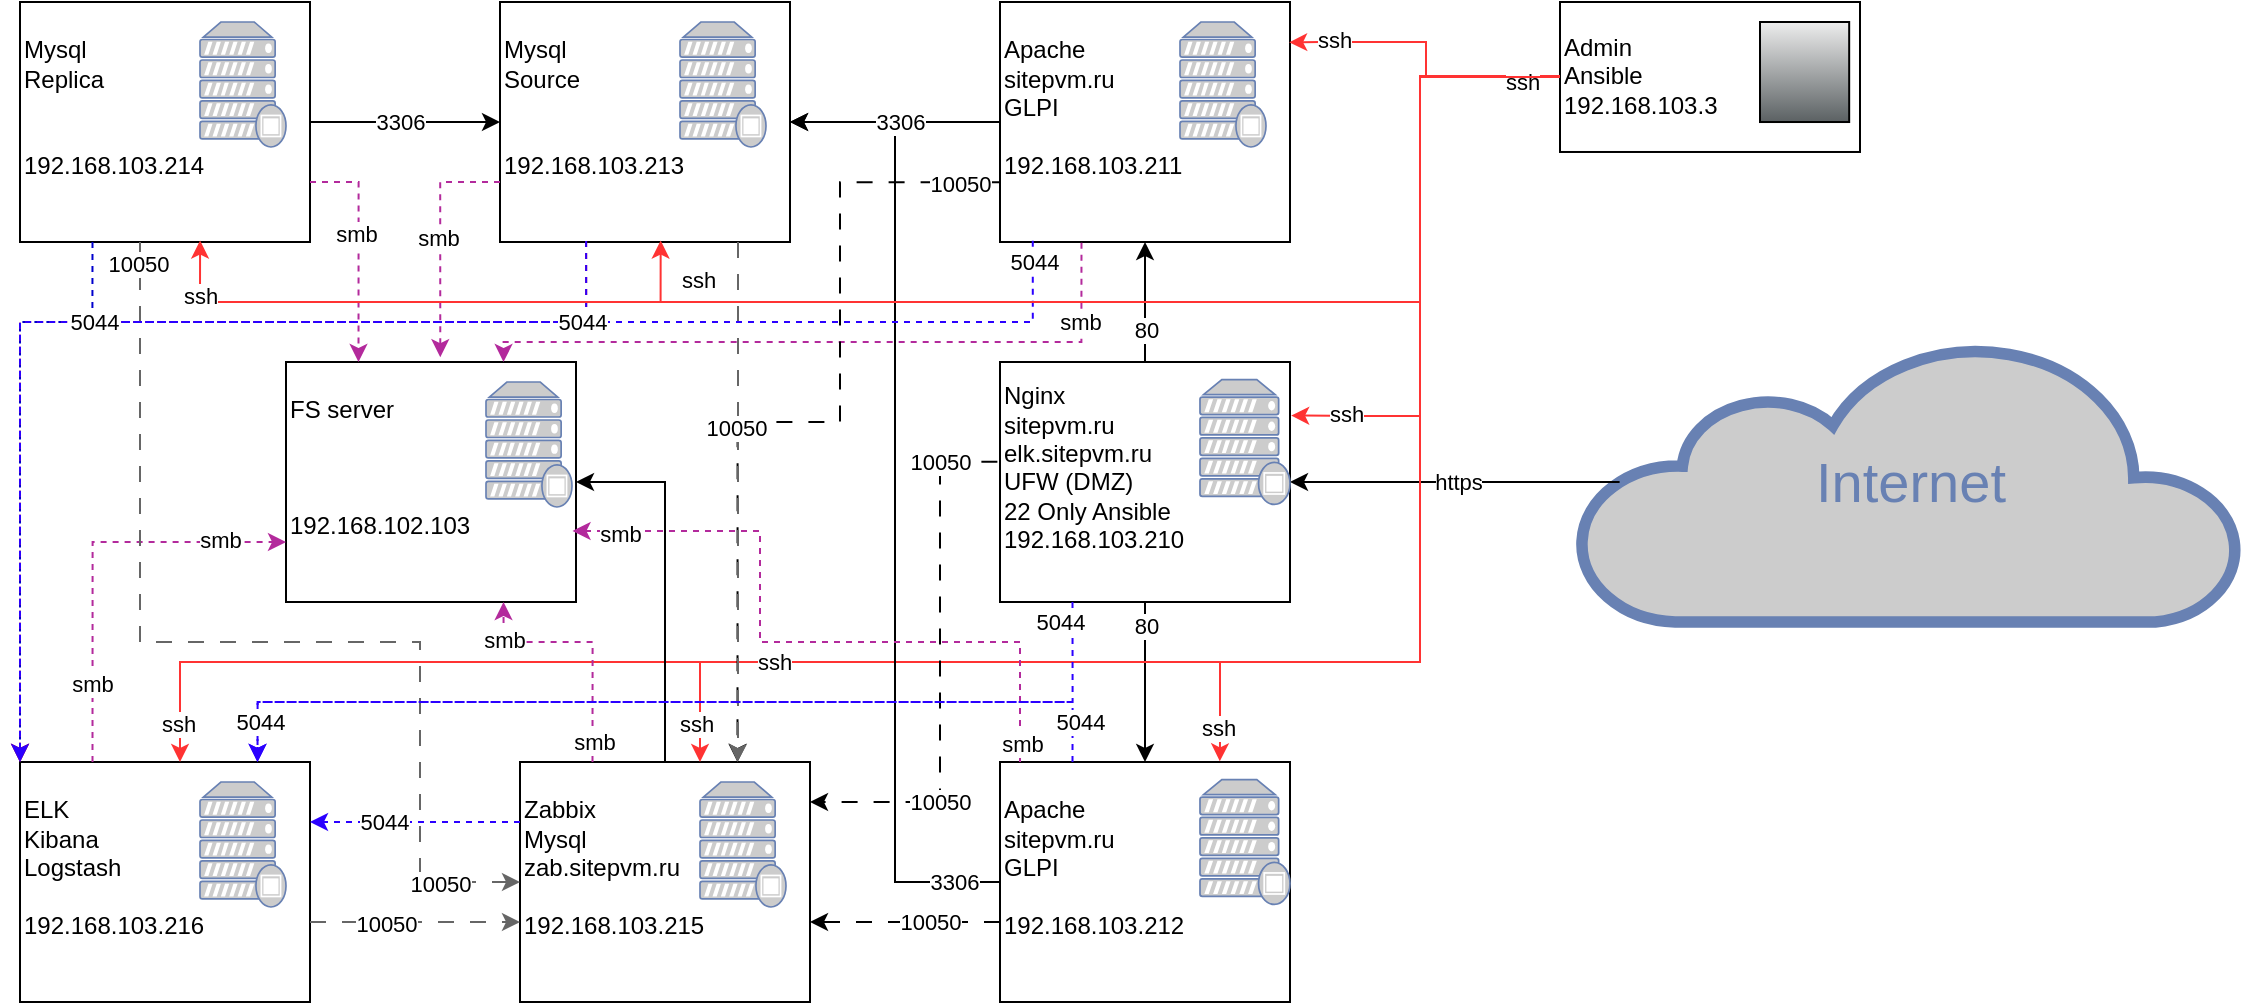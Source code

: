<mxfile version="26.2.14">
  <diagram name="Page-1" id="bfe91b75-5d2c-26a0-9c1d-138518896778">
    <mxGraphModel dx="1783" dy="995" grid="1" gridSize="10" guides="1" tooltips="1" connect="1" arrows="1" fold="1" page="1" pageScale="1" pageWidth="1100" pageHeight="850" background="none" math="0" shadow="0">
      <root>
        <mxCell id="0" />
        <mxCell id="1" parent="0" />
        <mxCell id="7c3789c024ecab99-53" value="Internet" style="html=1;fillColor=#CCCCCC;strokeColor=#6881B3;gradientColor=none;gradientDirection=north;strokeWidth=2;shape=mxgraph.networks.cloud;fontColor=#6881B3;rounded=0;shadow=0;comic=0;align=center;fontSize=28;" parent="1" vertex="1">
          <mxGeometry x="1780" y="320" width="330" height="140" as="geometry" />
        </mxCell>
        <mxCell id="fQY0wKTE_9jviepJ98bO-26" style="edgeStyle=orthogonalEdgeStyle;rounded=0;orthogonalLoop=1;jettySize=auto;html=1;entryX=0.5;entryY=1;entryDx=0;entryDy=0;" edge="1" parent="1" source="fQY0wKTE_9jviepJ98bO-21" target="fQY0wKTE_9jviepJ98bO-24">
          <mxGeometry relative="1" as="geometry" />
        </mxCell>
        <mxCell id="fQY0wKTE_9jviepJ98bO-80" value="80" style="edgeLabel;html=1;align=center;verticalAlign=middle;resizable=0;points=[];" vertex="1" connectable="0" parent="fQY0wKTE_9jviepJ98bO-26">
          <mxGeometry x="-0.467" relative="1" as="geometry">
            <mxPoint as="offset" />
          </mxGeometry>
        </mxCell>
        <mxCell id="fQY0wKTE_9jviepJ98bO-15" value="" style="endArrow=classic;html=1;rounded=0;exitX=0.06;exitY=0.5;exitDx=0;exitDy=0;exitPerimeter=0;entryX=1;entryY=0.5;entryDx=0;entryDy=0;" edge="1" parent="1" source="7c3789c024ecab99-53" target="fQY0wKTE_9jviepJ98bO-21">
          <mxGeometry relative="1" as="geometry">
            <mxPoint x="1660" y="430" as="sourcePoint" />
            <mxPoint x="1760" y="430" as="targetPoint" />
          </mxGeometry>
        </mxCell>
        <mxCell id="fQY0wKTE_9jviepJ98bO-17" value="https" style="edgeLabel;html=1;align=center;verticalAlign=middle;resizable=0;points=[];" vertex="1" connectable="0" parent="fQY0wKTE_9jviepJ98bO-15">
          <mxGeometry x="-0.017" y="2" relative="1" as="geometry">
            <mxPoint y="-2" as="offset" />
          </mxGeometry>
        </mxCell>
        <mxCell id="fQY0wKTE_9jviepJ98bO-27" value="" style="group" vertex="1" connectable="0" parent="1">
          <mxGeometry x="1480" y="150" width="145" height="120" as="geometry" />
        </mxCell>
        <mxCell id="fQY0wKTE_9jviepJ98bO-24" value="Apache&lt;div&gt;sitepvm.ru&lt;/div&gt;&lt;div&gt;&lt;span style=&quot;background-color: transparent; color: light-dark(rgb(0, 0, 0), rgb(255, 255, 255));&quot;&gt;GLPI&lt;/span&gt;&lt;/div&gt;&lt;div&gt;&lt;br&gt;&lt;/div&gt;&lt;div&gt;192.168.103.211&lt;/div&gt;&lt;div&gt;&lt;br&gt;&lt;/div&gt;" style="rounded=0;whiteSpace=wrap;html=1;align=left;" vertex="1" parent="fQY0wKTE_9jviepJ98bO-27">
          <mxGeometry x="10" width="145" height="120" as="geometry" />
        </mxCell>
        <mxCell id="fQY0wKTE_9jviepJ98bO-25" value="" style="fontColor=#0066CC;verticalAlign=top;verticalLabelPosition=bottom;labelPosition=center;align=center;html=1;outlineConnect=0;fillColor=#CCCCCC;strokeColor=#6881B3;gradientColor=none;gradientDirection=north;strokeWidth=2;shape=mxgraph.networks.proxy_server;" vertex="1" parent="fQY0wKTE_9jviepJ98bO-27">
          <mxGeometry x="100" y="10" width="43" height="62.5" as="geometry" />
        </mxCell>
        <mxCell id="fQY0wKTE_9jviepJ98bO-28" value="" style="group" vertex="1" connectable="0" parent="1">
          <mxGeometry x="1490" y="330" width="145" height="120" as="geometry" />
        </mxCell>
        <mxCell id="fQY0wKTE_9jviepJ98bO-21" value="Nginx&lt;div&gt;sitepvm.ru&lt;/div&gt;&lt;div&gt;elk.sitepvm.ru&lt;/div&gt;&lt;div&gt;UFW (DMZ)&lt;/div&gt;&lt;div&gt;22 Only Ansible&lt;/div&gt;&lt;div&gt;192.168.103.210&lt;/div&gt;&lt;div&gt;&lt;br&gt;&lt;/div&gt;" style="rounded=0;whiteSpace=wrap;html=1;align=left;" vertex="1" parent="fQY0wKTE_9jviepJ98bO-28">
          <mxGeometry width="145" height="120" as="geometry" />
        </mxCell>
        <mxCell id="fQY0wKTE_9jviepJ98bO-4" value="" style="fontColor=#0066CC;verticalAlign=top;verticalLabelPosition=bottom;labelPosition=center;align=center;html=1;outlineConnect=0;fillColor=#CCCCCC;strokeColor=#6881B3;gradientColor=none;gradientDirection=north;strokeWidth=2;shape=mxgraph.networks.proxy_server;" vertex="1" parent="fQY0wKTE_9jviepJ98bO-28">
          <mxGeometry x="100" y="8.75" width="45" height="62.5" as="geometry" />
        </mxCell>
        <mxCell id="fQY0wKTE_9jviepJ98bO-29" value="" style="group" vertex="1" connectable="0" parent="1">
          <mxGeometry x="1490" y="530" width="145" height="120" as="geometry" />
        </mxCell>
        <mxCell id="fQY0wKTE_9jviepJ98bO-30" value="&lt;font&gt;Apache&lt;/font&gt;&lt;div&gt;sitepvm.ru&lt;/div&gt;&lt;div&gt;GLPI&lt;/div&gt;&lt;div&gt;&lt;br&gt;&lt;/div&gt;&lt;div&gt;192.168.103.212&lt;/div&gt;&lt;div&gt;&lt;br&gt;&lt;/div&gt;" style="rounded=0;whiteSpace=wrap;html=1;align=left;" vertex="1" parent="fQY0wKTE_9jviepJ98bO-29">
          <mxGeometry width="145" height="120" as="geometry" />
        </mxCell>
        <mxCell id="fQY0wKTE_9jviepJ98bO-31" value="" style="fontColor=#0066CC;verticalAlign=top;verticalLabelPosition=bottom;labelPosition=center;align=center;html=1;outlineConnect=0;fillColor=#CCCCCC;strokeColor=#6881B3;gradientColor=none;gradientDirection=north;strokeWidth=2;shape=mxgraph.networks.proxy_server;" vertex="1" parent="fQY0wKTE_9jviepJ98bO-29">
          <mxGeometry x="100" y="8.75" width="45" height="62.5" as="geometry" />
        </mxCell>
        <mxCell id="fQY0wKTE_9jviepJ98bO-32" value="" style="edgeStyle=orthogonalEdgeStyle;rounded=0;orthogonalLoop=1;jettySize=auto;html=1;entryX=0.5;entryY=0;entryDx=0;entryDy=0;" edge="1" parent="1" source="fQY0wKTE_9jviepJ98bO-21" target="fQY0wKTE_9jviepJ98bO-30">
          <mxGeometry relative="1" as="geometry" />
        </mxCell>
        <mxCell id="fQY0wKTE_9jviepJ98bO-81" value="80" style="edgeLabel;html=1;align=center;verticalAlign=middle;resizable=0;points=[];" vertex="1" connectable="0" parent="fQY0wKTE_9jviepJ98bO-32">
          <mxGeometry x="-0.7" relative="1" as="geometry">
            <mxPoint as="offset" />
          </mxGeometry>
        </mxCell>
        <mxCell id="fQY0wKTE_9jviepJ98bO-37" value="" style="group" vertex="1" connectable="0" parent="1">
          <mxGeometry x="1230" y="150" width="145" height="120" as="geometry" />
        </mxCell>
        <mxCell id="fQY0wKTE_9jviepJ98bO-38" value="Mysql&lt;div&gt;Source&lt;br&gt;&lt;div&gt;&lt;br&gt;&lt;/div&gt;&lt;div&gt;&lt;br&gt;&lt;/div&gt;&lt;div&gt;192.168.103.213&lt;/div&gt;&lt;div&gt;&lt;br&gt;&lt;/div&gt;&lt;/div&gt;" style="rounded=0;whiteSpace=wrap;html=1;align=left;" vertex="1" parent="fQY0wKTE_9jviepJ98bO-37">
          <mxGeometry x="10" width="145" height="120" as="geometry" />
        </mxCell>
        <mxCell id="fQY0wKTE_9jviepJ98bO-39" value="" style="fontColor=#0066CC;verticalAlign=top;verticalLabelPosition=bottom;labelPosition=center;align=center;html=1;outlineConnect=0;fillColor=#CCCCCC;strokeColor=#6881B3;gradientColor=none;gradientDirection=north;strokeWidth=2;shape=mxgraph.networks.proxy_server;" vertex="1" parent="fQY0wKTE_9jviepJ98bO-37">
          <mxGeometry x="100" y="10" width="43" height="62.5" as="geometry" />
        </mxCell>
        <mxCell id="fQY0wKTE_9jviepJ98bO-42" value="" style="group" vertex="1" connectable="0" parent="1">
          <mxGeometry x="1770" y="150" width="150" height="74.99" as="geometry" />
        </mxCell>
        <mxCell id="fQY0wKTE_9jviepJ98bO-22" value="Admin&lt;div&gt;Ansible&lt;/div&gt;&lt;div&gt;&lt;div&gt;192.168.103.3&lt;/div&gt;&lt;/div&gt;" style="rounded=0;whiteSpace=wrap;html=1;align=left;" vertex="1" parent="fQY0wKTE_9jviepJ98bO-42">
          <mxGeometry width="150" height="74.99" as="geometry" />
        </mxCell>
        <mxCell id="fQY0wKTE_9jviepJ98bO-33" value="" style="shape=mxgraph.networks2.icon;aspect=fixed;fillColor=#EDEDED;strokeColor=#000000;gradientColor=#5B6163;network2IconShadow=1;network2bgFillColor=none;network2Icon=mxgraph.networks2.user_male;network2IconW=0.892;network2IconH=1.0;" vertex="1" parent="fQY0wKTE_9jviepJ98bO-42">
          <mxGeometry x="100" y="10" width="44.59" height="50.015" as="geometry" />
        </mxCell>
        <mxCell id="fQY0wKTE_9jviepJ98bO-51" value="" style="group" vertex="1" connectable="0" parent="1">
          <mxGeometry x="990" y="150" width="145" height="120" as="geometry" />
        </mxCell>
        <mxCell id="fQY0wKTE_9jviepJ98bO-52" value="Mysql&lt;br&gt;&lt;div&gt;Replica&lt;/div&gt;&lt;div&gt;&lt;br&gt;&lt;/div&gt;&lt;div&gt;&lt;br&gt;&lt;/div&gt;&lt;div&gt;192.168.103.214&lt;/div&gt;&lt;div&gt;&lt;br&gt;&lt;/div&gt;" style="rounded=0;whiteSpace=wrap;html=1;align=left;" vertex="1" parent="fQY0wKTE_9jviepJ98bO-51">
          <mxGeometry x="10" width="145" height="120" as="geometry" />
        </mxCell>
        <mxCell id="fQY0wKTE_9jviepJ98bO-53" value="" style="fontColor=#0066CC;verticalAlign=top;verticalLabelPosition=bottom;labelPosition=center;align=center;html=1;outlineConnect=0;fillColor=#CCCCCC;strokeColor=#6881B3;gradientColor=none;gradientDirection=north;strokeWidth=2;shape=mxgraph.networks.proxy_server;" vertex="1" parent="fQY0wKTE_9jviepJ98bO-51">
          <mxGeometry x="100" y="10" width="43" height="62.5" as="geometry" />
        </mxCell>
        <mxCell id="fQY0wKTE_9jviepJ98bO-54" value="" style="group" vertex="1" connectable="0" parent="1">
          <mxGeometry x="990" y="530" width="145" height="120" as="geometry" />
        </mxCell>
        <mxCell id="fQY0wKTE_9jviepJ98bO-55" value="ELK&lt;div&gt;Kibana&lt;div&gt;Logstash&lt;/div&gt;&lt;div&gt;&lt;br&gt;&lt;/div&gt;&lt;div&gt;192.168.103.216&lt;/div&gt;&lt;div&gt;&lt;br&gt;&lt;/div&gt;&lt;/div&gt;" style="rounded=0;whiteSpace=wrap;html=1;align=left;" vertex="1" parent="fQY0wKTE_9jviepJ98bO-54">
          <mxGeometry x="10" width="145" height="120" as="geometry" />
        </mxCell>
        <mxCell id="fQY0wKTE_9jviepJ98bO-56" value="" style="fontColor=#0066CC;verticalAlign=top;verticalLabelPosition=bottom;labelPosition=center;align=center;html=1;outlineConnect=0;fillColor=#CCCCCC;strokeColor=#6881B3;gradientColor=none;gradientDirection=north;strokeWidth=2;shape=mxgraph.networks.proxy_server;" vertex="1" parent="fQY0wKTE_9jviepJ98bO-54">
          <mxGeometry x="100" y="10" width="43" height="62.5" as="geometry" />
        </mxCell>
        <mxCell id="fQY0wKTE_9jviepJ98bO-57" value="" style="group" vertex="1" connectable="0" parent="1">
          <mxGeometry x="1240" y="530" width="145" height="120" as="geometry" />
        </mxCell>
        <mxCell id="fQY0wKTE_9jviepJ98bO-58" value="Zabbix&lt;br&gt;&lt;div&gt;Mysql&lt;/div&gt;&lt;div&gt;zab.sitepvm.ru&lt;/div&gt;&lt;div&gt;&lt;br&gt;&lt;/div&gt;&lt;div&gt;192.168.103.215&lt;/div&gt;&lt;div&gt;&lt;br&gt;&lt;/div&gt;" style="rounded=0;whiteSpace=wrap;html=1;align=left;" vertex="1" parent="fQY0wKTE_9jviepJ98bO-57">
          <mxGeometry x="10" width="145" height="120" as="geometry" />
        </mxCell>
        <mxCell id="fQY0wKTE_9jviepJ98bO-59" value="" style="fontColor=#0066CC;verticalAlign=top;verticalLabelPosition=bottom;labelPosition=center;align=center;html=1;outlineConnect=0;fillColor=#CCCCCC;strokeColor=#6881B3;gradientColor=none;gradientDirection=north;strokeWidth=2;shape=mxgraph.networks.proxy_server;" vertex="1" parent="fQY0wKTE_9jviepJ98bO-57">
          <mxGeometry x="100" y="10" width="43" height="62.5" as="geometry" />
        </mxCell>
        <mxCell id="fQY0wKTE_9jviepJ98bO-64" style="edgeStyle=orthogonalEdgeStyle;rounded=0;orthogonalLoop=1;jettySize=auto;html=1;exitX=0;exitY=0.5;exitDx=0;exitDy=0;strokeColor=#FF3333;" edge="1" parent="1" source="fQY0wKTE_9jviepJ98bO-22">
          <mxGeometry relative="1" as="geometry">
            <mxPoint x="1770" y="187" as="sourcePoint" />
            <mxPoint x="1340" y="530" as="targetPoint" />
            <Array as="points">
              <mxPoint x="1700" y="187" />
              <mxPoint x="1700" y="480" />
              <mxPoint x="1340" y="480" />
            </Array>
          </mxGeometry>
        </mxCell>
        <mxCell id="fQY0wKTE_9jviepJ98bO-152" value="ssh" style="edgeLabel;html=1;align=center;verticalAlign=middle;resizable=0;points=[];" vertex="1" connectable="0" parent="fQY0wKTE_9jviepJ98bO-64">
          <mxGeometry x="0.95" y="-2" relative="1" as="geometry">
            <mxPoint as="offset" />
          </mxGeometry>
        </mxCell>
        <mxCell id="fQY0wKTE_9jviepJ98bO-67" style="edgeStyle=orthogonalEdgeStyle;rounded=0;orthogonalLoop=1;jettySize=auto;html=1;strokeColor=#FF3333;" edge="1" parent="1">
          <mxGeometry relative="1" as="geometry">
            <mxPoint x="1770" y="187" as="sourcePoint" />
            <mxPoint x="1080" y="530" as="targetPoint" />
            <Array as="points">
              <mxPoint x="1700" y="187" />
              <mxPoint x="1700" y="480" />
              <mxPoint x="1080" y="480" />
            </Array>
          </mxGeometry>
        </mxCell>
        <mxCell id="fQY0wKTE_9jviepJ98bO-68" value="ssh" style="edgeLabel;html=1;align=center;verticalAlign=middle;resizable=0;points=[];" vertex="1" connectable="0" parent="fQY0wKTE_9jviepJ98bO-67">
          <mxGeometry x="0.329" relative="1" as="geometry">
            <mxPoint as="offset" />
          </mxGeometry>
        </mxCell>
        <mxCell id="fQY0wKTE_9jviepJ98bO-146" value="ssh" style="edgeLabel;html=1;align=center;verticalAlign=middle;resizable=0;points=[];rotation=0;" vertex="1" connectable="0" parent="fQY0wKTE_9jviepJ98bO-67">
          <mxGeometry x="0.974" y="-1" relative="1" as="geometry">
            <mxPoint y="-6" as="offset" />
          </mxGeometry>
        </mxCell>
        <mxCell id="fQY0wKTE_9jviepJ98bO-150" value="ssh" style="edgeLabel;html=1;align=center;verticalAlign=middle;resizable=0;points=[];" vertex="1" connectable="0" parent="fQY0wKTE_9jviepJ98bO-67">
          <mxGeometry x="-0.925" y="1" relative="1" as="geometry">
            <mxPoint x="19" y="2" as="offset" />
          </mxGeometry>
        </mxCell>
        <mxCell id="fQY0wKTE_9jviepJ98bO-71" value="" style="edgeStyle=orthogonalEdgeStyle;rounded=0;orthogonalLoop=1;jettySize=auto;html=1;entryX=1;entryY=0.5;entryDx=0;entryDy=0;" edge="1" parent="1" source="fQY0wKTE_9jviepJ98bO-24" target="fQY0wKTE_9jviepJ98bO-38">
          <mxGeometry relative="1" as="geometry" />
        </mxCell>
        <mxCell id="fQY0wKTE_9jviepJ98bO-72" style="edgeStyle=orthogonalEdgeStyle;rounded=0;orthogonalLoop=1;jettySize=auto;html=1;entryX=1;entryY=0.5;entryDx=0;entryDy=0;" edge="1" parent="1" source="fQY0wKTE_9jviepJ98bO-30" target="fQY0wKTE_9jviepJ98bO-38">
          <mxGeometry relative="1" as="geometry" />
        </mxCell>
        <mxCell id="fQY0wKTE_9jviepJ98bO-78" value="3306" style="edgeLabel;html=1;align=center;verticalAlign=middle;resizable=0;points=[];" vertex="1" connectable="0" parent="fQY0wKTE_9jviepJ98bO-72">
          <mxGeometry x="0.869" relative="1" as="geometry">
            <mxPoint x="23" as="offset" />
          </mxGeometry>
        </mxCell>
        <mxCell id="fQY0wKTE_9jviepJ98bO-140" value="3306" style="edgeLabel;html=1;align=center;verticalAlign=middle;resizable=0;points=[];" vertex="1" connectable="0" parent="fQY0wKTE_9jviepJ98bO-72">
          <mxGeometry x="-0.903" relative="1" as="geometry">
            <mxPoint as="offset" />
          </mxGeometry>
        </mxCell>
        <mxCell id="fQY0wKTE_9jviepJ98bO-76" value="" style="edgeStyle=orthogonalEdgeStyle;rounded=0;orthogonalLoop=1;jettySize=auto;html=1;exitX=1;exitY=0.5;exitDx=0;exitDy=0;" edge="1" parent="1" source="fQY0wKTE_9jviepJ98bO-52" target="fQY0wKTE_9jviepJ98bO-38">
          <mxGeometry relative="1" as="geometry" />
        </mxCell>
        <mxCell id="fQY0wKTE_9jviepJ98bO-79" value="3306" style="edgeLabel;html=1;align=center;verticalAlign=middle;resizable=0;points=[];" vertex="1" connectable="0" parent="fQY0wKTE_9jviepJ98bO-76">
          <mxGeometry x="-0.312" y="-1" relative="1" as="geometry">
            <mxPoint x="12" y="-1" as="offset" />
          </mxGeometry>
        </mxCell>
        <mxCell id="fQY0wKTE_9jviepJ98bO-82" value="" style="group" vertex="1" connectable="0" parent="1">
          <mxGeometry x="1133" y="330" width="145" height="120" as="geometry" />
        </mxCell>
        <mxCell id="fQY0wKTE_9jviepJ98bO-83" value="FS server&lt;br&gt;&lt;div&gt;&lt;br&gt;&lt;/div&gt;&lt;div&gt;&lt;br&gt;&lt;/div&gt;&lt;div&gt;&lt;br&gt;&lt;/div&gt;&lt;div&gt;192.168.102.103&lt;/div&gt;&lt;div&gt;&lt;br&gt;&lt;/div&gt;" style="rounded=0;whiteSpace=wrap;html=1;align=left;" vertex="1" parent="fQY0wKTE_9jviepJ98bO-82">
          <mxGeometry width="145" height="120" as="geometry" />
        </mxCell>
        <mxCell id="fQY0wKTE_9jviepJ98bO-84" value="" style="fontColor=#0066CC;verticalAlign=top;verticalLabelPosition=bottom;labelPosition=center;align=center;html=1;outlineConnect=0;fillColor=#CCCCCC;strokeColor=#6881B3;gradientColor=none;gradientDirection=north;strokeWidth=2;shape=mxgraph.networks.proxy_server;" vertex="1" parent="fQY0wKTE_9jviepJ98bO-82">
          <mxGeometry x="100" y="10" width="43" height="62.5" as="geometry" />
        </mxCell>
        <mxCell id="fQY0wKTE_9jviepJ98bO-87" style="edgeStyle=orthogonalEdgeStyle;rounded=0;orthogonalLoop=1;jettySize=auto;html=1;entryX=0.532;entryY=-0.02;entryDx=0;entryDy=0;entryPerimeter=0;exitX=0;exitY=0.75;exitDx=0;exitDy=0;dashed=1;strokeColor=#B32A9C;" edge="1" parent="1" source="fQY0wKTE_9jviepJ98bO-38" target="fQY0wKTE_9jviepJ98bO-83">
          <mxGeometry relative="1" as="geometry" />
        </mxCell>
        <mxCell id="fQY0wKTE_9jviepJ98bO-98" value="smb" style="edgeLabel;html=1;align=center;verticalAlign=middle;resizable=0;points=[];" vertex="1" connectable="0" parent="fQY0wKTE_9jviepJ98bO-87">
          <mxGeometry x="-0.022" y="-1" relative="1" as="geometry">
            <mxPoint as="offset" />
          </mxGeometry>
        </mxCell>
        <mxCell id="fQY0wKTE_9jviepJ98bO-88" style="edgeStyle=orthogonalEdgeStyle;rounded=0;orthogonalLoop=1;jettySize=auto;html=1;entryX=1;entryY=0.5;entryDx=0;entryDy=0;" edge="1" parent="1" source="fQY0wKTE_9jviepJ98bO-58" target="fQY0wKTE_9jviepJ98bO-83">
          <mxGeometry relative="1" as="geometry" />
        </mxCell>
        <mxCell id="fQY0wKTE_9jviepJ98bO-89" style="edgeStyle=orthogonalEdgeStyle;rounded=0;orthogonalLoop=1;jettySize=auto;html=1;entryX=0.25;entryY=0;entryDx=0;entryDy=0;exitX=1;exitY=0.75;exitDx=0;exitDy=0;dashed=1;strokeColor=#B32A9C;" edge="1" parent="1" source="fQY0wKTE_9jviepJ98bO-52" target="fQY0wKTE_9jviepJ98bO-83">
          <mxGeometry relative="1" as="geometry" />
        </mxCell>
        <mxCell id="fQY0wKTE_9jviepJ98bO-99" value="smb" style="edgeLabel;html=1;align=center;verticalAlign=middle;resizable=0;points=[];" vertex="1" connectable="0" parent="fQY0wKTE_9jviepJ98bO-89">
          <mxGeometry x="-0.117" y="-2" relative="1" as="geometry">
            <mxPoint as="offset" />
          </mxGeometry>
        </mxCell>
        <mxCell id="fQY0wKTE_9jviepJ98bO-90" style="edgeStyle=orthogonalEdgeStyle;rounded=0;orthogonalLoop=1;jettySize=auto;html=1;entryX=0;entryY=0.75;entryDx=0;entryDy=0;exitX=0.25;exitY=0;exitDx=0;exitDy=0;dashed=1;strokeColor=#B32A9C;" edge="1" parent="1" source="fQY0wKTE_9jviepJ98bO-55" target="fQY0wKTE_9jviepJ98bO-83">
          <mxGeometry relative="1" as="geometry">
            <mxPoint x="1010" y="370" as="sourcePoint" />
            <mxPoint x="1044" y="460" as="targetPoint" />
          </mxGeometry>
        </mxCell>
        <mxCell id="fQY0wKTE_9jviepJ98bO-94" value="smb" style="edgeLabel;html=1;align=center;verticalAlign=middle;resizable=0;points=[];" vertex="1" connectable="0" parent="fQY0wKTE_9jviepJ98bO-90">
          <mxGeometry x="-0.616" y="1" relative="1" as="geometry">
            <mxPoint as="offset" />
          </mxGeometry>
        </mxCell>
        <mxCell id="fQY0wKTE_9jviepJ98bO-143" value="smb" style="edgeLabel;html=1;align=center;verticalAlign=middle;resizable=0;points=[];" vertex="1" connectable="0" parent="fQY0wKTE_9jviepJ98bO-90">
          <mxGeometry x="0.522" y="1" relative="1" as="geometry">
            <mxPoint x="16" as="offset" />
          </mxGeometry>
        </mxCell>
        <mxCell id="fQY0wKTE_9jviepJ98bO-91" style="edgeStyle=orthogonalEdgeStyle;rounded=0;orthogonalLoop=1;jettySize=auto;html=1;entryX=0.75;entryY=0;entryDx=0;entryDy=0;exitX=0.281;exitY=1.003;exitDx=0;exitDy=0;dashed=1;strokeColor=#B32A9C;exitPerimeter=0;fillColor=#d5e8d4;" edge="1" parent="1" source="fQY0wKTE_9jviepJ98bO-24" target="fQY0wKTE_9jviepJ98bO-83">
          <mxGeometry relative="1" as="geometry">
            <mxPoint x="1405" y="320" as="sourcePoint" />
            <mxPoint x="1375" y="408" as="targetPoint" />
            <Array as="points">
              <mxPoint x="1531" y="320" />
              <mxPoint x="1242" y="320" />
            </Array>
          </mxGeometry>
        </mxCell>
        <mxCell id="fQY0wKTE_9jviepJ98bO-97" value="smb" style="edgeLabel;html=1;align=center;verticalAlign=middle;resizable=0;points=[];" vertex="1" connectable="0" parent="fQY0wKTE_9jviepJ98bO-91">
          <mxGeometry x="-0.901" y="-1" relative="1" as="geometry">
            <mxPoint y="22" as="offset" />
          </mxGeometry>
        </mxCell>
        <mxCell id="fQY0wKTE_9jviepJ98bO-92" style="edgeStyle=orthogonalEdgeStyle;rounded=0;orthogonalLoop=1;jettySize=auto;html=1;entryX=0.988;entryY=0.704;entryDx=0;entryDy=0;dashed=1;strokeColor=#B32A9C;fillColor=#d5e8d4;entryPerimeter=0;" edge="1" parent="1" target="fQY0wKTE_9jviepJ98bO-83">
          <mxGeometry relative="1" as="geometry">
            <mxPoint x="1500" y="530" as="sourcePoint" />
            <mxPoint x="1230.25" y="499.64" as="targetPoint" />
            <Array as="points">
              <mxPoint x="1500" y="529" />
              <mxPoint x="1500" y="470" />
              <mxPoint x="1370" y="470" />
              <mxPoint x="1370" y="415" />
            </Array>
          </mxGeometry>
        </mxCell>
        <mxCell id="fQY0wKTE_9jviepJ98bO-96" value="smb" style="edgeLabel;html=1;align=center;verticalAlign=middle;resizable=0;points=[];rotation=0;" vertex="1" connectable="0" parent="fQY0wKTE_9jviepJ98bO-92">
          <mxGeometry x="-0.813" y="-1" relative="1" as="geometry">
            <mxPoint y="22" as="offset" />
          </mxGeometry>
        </mxCell>
        <mxCell id="fQY0wKTE_9jviepJ98bO-144" value="smb" style="edgeLabel;html=1;align=center;verticalAlign=middle;resizable=0;points=[];" vertex="1" connectable="0" parent="fQY0wKTE_9jviepJ98bO-92">
          <mxGeometry x="0.861" y="1" relative="1" as="geometry">
            <mxPoint as="offset" />
          </mxGeometry>
        </mxCell>
        <mxCell id="fQY0wKTE_9jviepJ98bO-93" style="edgeStyle=orthogonalEdgeStyle;rounded=0;orthogonalLoop=1;jettySize=auto;html=1;entryX=0.75;entryY=1;entryDx=0;entryDy=0;exitX=0.25;exitY=0;exitDx=0;exitDy=0;dashed=1;strokeColor=#B32A9C;fillColor=#d5e8d4;" edge="1" parent="1" source="fQY0wKTE_9jviepJ98bO-58" target="fQY0wKTE_9jviepJ98bO-83">
          <mxGeometry relative="1" as="geometry">
            <mxPoint x="1325.74" y="539.52" as="sourcePoint" />
            <mxPoint x="1069.74" y="424.52" as="targetPoint" />
            <Array as="points">
              <mxPoint x="1286" y="470" />
              <mxPoint x="1242" y="470" />
            </Array>
          </mxGeometry>
        </mxCell>
        <mxCell id="fQY0wKTE_9jviepJ98bO-95" value="smb" style="edgeLabel;html=1;align=center;verticalAlign=middle;resizable=0;points=[];" vertex="1" connectable="0" parent="fQY0wKTE_9jviepJ98bO-93">
          <mxGeometry x="-0.606" relative="1" as="geometry">
            <mxPoint y="14" as="offset" />
          </mxGeometry>
        </mxCell>
        <mxCell id="fQY0wKTE_9jviepJ98bO-145" value="smb" style="edgeLabel;html=1;align=center;verticalAlign=middle;resizable=0;points=[];" vertex="1" connectable="0" parent="fQY0wKTE_9jviepJ98bO-93">
          <mxGeometry x="0.693" relative="1" as="geometry">
            <mxPoint as="offset" />
          </mxGeometry>
        </mxCell>
        <mxCell id="fQY0wKTE_9jviepJ98bO-100" style="edgeStyle=orthogonalEdgeStyle;rounded=0;orthogonalLoop=1;jettySize=auto;html=1;entryX=0;entryY=0.5;entryDx=0;entryDy=0;strokeColor=#666666;dashed=1;dashPattern=8 8;" edge="1" parent="1">
          <mxGeometry relative="1" as="geometry">
            <mxPoint x="1145" y="610" as="sourcePoint" />
            <mxPoint x="1250" y="610" as="targetPoint" />
          </mxGeometry>
        </mxCell>
        <mxCell id="fQY0wKTE_9jviepJ98bO-103" value="10050" style="edgeLabel;html=1;align=center;verticalAlign=middle;resizable=0;points=[];" vertex="1" connectable="0" parent="fQY0wKTE_9jviepJ98bO-100">
          <mxGeometry x="-0.285" y="-1" relative="1" as="geometry">
            <mxPoint as="offset" />
          </mxGeometry>
        </mxCell>
        <mxCell id="fQY0wKTE_9jviepJ98bO-101" style="edgeStyle=orthogonalEdgeStyle;rounded=0;orthogonalLoop=1;jettySize=auto;html=1;dashed=1;dashPattern=8 8;" edge="1" parent="1" source="fQY0wKTE_9jviepJ98bO-30">
          <mxGeometry relative="1" as="geometry">
            <mxPoint x="1395" y="610" as="targetPoint" />
            <Array as="points">
              <mxPoint x="1395" y="610" />
            </Array>
          </mxGeometry>
        </mxCell>
        <mxCell id="fQY0wKTE_9jviepJ98bO-102" value="10050" style="edgeLabel;html=1;align=center;verticalAlign=middle;resizable=0;points=[];" vertex="1" connectable="0" parent="fQY0wKTE_9jviepJ98bO-101">
          <mxGeometry x="-0.262" relative="1" as="geometry">
            <mxPoint as="offset" />
          </mxGeometry>
        </mxCell>
        <mxCell id="fQY0wKTE_9jviepJ98bO-104" style="edgeStyle=orthogonalEdgeStyle;rounded=0;orthogonalLoop=1;jettySize=auto;html=1;dashed=1;dashPattern=8 8;exitX=-0.009;exitY=0.416;exitDx=0;exitDy=0;exitPerimeter=0;" edge="1" parent="1" source="fQY0wKTE_9jviepJ98bO-21">
          <mxGeometry relative="1" as="geometry">
            <mxPoint x="1445" y="380" as="sourcePoint" />
            <mxPoint x="1395" y="550" as="targetPoint" />
            <Array as="points">
              <mxPoint x="1460" y="380" />
              <mxPoint x="1460" y="550" />
              <mxPoint x="1395" y="550" />
            </Array>
          </mxGeometry>
        </mxCell>
        <mxCell id="fQY0wKTE_9jviepJ98bO-105" value="10050" style="edgeLabel;html=1;align=center;verticalAlign=middle;resizable=0;points=[];" vertex="1" connectable="0" parent="fQY0wKTE_9jviepJ98bO-104">
          <mxGeometry x="-0.262" relative="1" as="geometry">
            <mxPoint y="-69" as="offset" />
          </mxGeometry>
        </mxCell>
        <mxCell id="fQY0wKTE_9jviepJ98bO-139" value="10050" style="edgeLabel;html=1;align=center;verticalAlign=middle;resizable=0;points=[];" vertex="1" connectable="0" parent="fQY0wKTE_9jviepJ98bO-104">
          <mxGeometry x="0.865" relative="1" as="geometry">
            <mxPoint x="47" as="offset" />
          </mxGeometry>
        </mxCell>
        <mxCell id="fQY0wKTE_9jviepJ98bO-106" style="edgeStyle=orthogonalEdgeStyle;rounded=0;orthogonalLoop=1;jettySize=auto;html=1;dashed=1;dashPattern=8 8;exitX=-0.009;exitY=0.416;exitDx=0;exitDy=0;exitPerimeter=0;entryX=0.75;entryY=0;entryDx=0;entryDy=0;" edge="1" parent="1" target="fQY0wKTE_9jviepJ98bO-58">
          <mxGeometry relative="1" as="geometry">
            <mxPoint x="1490.3" y="240.1" as="sourcePoint" />
            <mxPoint x="1396.3" y="410.1" as="targetPoint" />
            <Array as="points">
              <mxPoint x="1410" y="240" />
              <mxPoint x="1410" y="360" />
              <mxPoint x="1359" y="360" />
            </Array>
          </mxGeometry>
        </mxCell>
        <mxCell id="fQY0wKTE_9jviepJ98bO-107" value="10050" style="edgeLabel;html=1;align=center;verticalAlign=middle;resizable=0;points=[];" vertex="1" connectable="0" parent="fQY0wKTE_9jviepJ98bO-106">
          <mxGeometry x="-0.262" relative="1" as="geometry">
            <mxPoint x="60" y="-75" as="offset" />
          </mxGeometry>
        </mxCell>
        <mxCell id="fQY0wKTE_9jviepJ98bO-110" style="edgeStyle=orthogonalEdgeStyle;rounded=0;orthogonalLoop=1;jettySize=auto;html=1;entryX=0;entryY=0.5;entryDx=0;entryDy=0;strokeColor=#666666;dashed=1;dashPattern=8 8;" edge="1" parent="1" target="fQY0wKTE_9jviepJ98bO-58">
          <mxGeometry relative="1" as="geometry">
            <mxPoint x="1060" y="270" as="sourcePoint" />
            <mxPoint x="1055" y="340" as="targetPoint" />
            <Array as="points">
              <mxPoint x="1060" y="470" />
              <mxPoint x="1200" y="470" />
              <mxPoint x="1200" y="590" />
            </Array>
          </mxGeometry>
        </mxCell>
        <mxCell id="fQY0wKTE_9jviepJ98bO-111" value="10050" style="edgeLabel;html=1;align=center;verticalAlign=middle;resizable=0;points=[];" vertex="1" connectable="0" parent="fQY0wKTE_9jviepJ98bO-110">
          <mxGeometry x="-0.285" y="-1" relative="1" as="geometry">
            <mxPoint y="-172" as="offset" />
          </mxGeometry>
        </mxCell>
        <mxCell id="fQY0wKTE_9jviepJ98bO-138" value="10050" style="edgeLabel;html=1;align=center;verticalAlign=middle;resizable=0;points=[];" vertex="1" connectable="0" parent="fQY0wKTE_9jviepJ98bO-110">
          <mxGeometry x="0.844" y="-1" relative="1" as="geometry">
            <mxPoint as="offset" />
          </mxGeometry>
        </mxCell>
        <mxCell id="fQY0wKTE_9jviepJ98bO-112" style="edgeStyle=orthogonalEdgeStyle;rounded=0;orthogonalLoop=1;jettySize=auto;html=1;entryX=0.75;entryY=0;entryDx=0;entryDy=0;strokeColor=#666666;dashed=1;dashPattern=8 8;" edge="1" parent="1" target="fQY0wKTE_9jviepJ98bO-58">
          <mxGeometry relative="1" as="geometry">
            <mxPoint x="1359" y="270" as="sourcePoint" />
            <mxPoint x="1520" y="590" as="targetPoint" />
            <Array as="points">
              <mxPoint x="1359" y="520" />
              <mxPoint x="1359" y="520" />
            </Array>
          </mxGeometry>
        </mxCell>
        <mxCell id="fQY0wKTE_9jviepJ98bO-113" value="10050" style="edgeLabel;html=1;align=center;verticalAlign=middle;resizable=0;points=[];" vertex="1" connectable="0" parent="fQY0wKTE_9jviepJ98bO-112">
          <mxGeometry x="-0.285" y="-1" relative="1" as="geometry">
            <mxPoint as="offset" />
          </mxGeometry>
        </mxCell>
        <mxCell id="fQY0wKTE_9jviepJ98bO-114" style="edgeStyle=orthogonalEdgeStyle;rounded=0;orthogonalLoop=1;jettySize=auto;html=1;exitX=0.25;exitY=1;exitDx=0;exitDy=0;entryX=0;entryY=0;entryDx=0;entryDy=0;fillColor=#f8cecc;strokeColor=light-dark(#0000CC,#D7817E);dashed=1;" edge="1" parent="1" source="fQY0wKTE_9jviepJ98bO-52" target="fQY0wKTE_9jviepJ98bO-55">
          <mxGeometry relative="1" as="geometry">
            <Array as="points">
              <mxPoint x="1036" y="310" />
              <mxPoint x="1000" y="310" />
            </Array>
          </mxGeometry>
        </mxCell>
        <mxCell id="fQY0wKTE_9jviepJ98bO-117" style="edgeStyle=orthogonalEdgeStyle;rounded=0;orthogonalLoop=1;jettySize=auto;html=1;exitX=0.297;exitY=0.996;exitDx=0;exitDy=0;fillColor=#f8cecc;strokeColor=light-dark(#FF0000,#D7817E);dashed=1;exitPerimeter=0;" edge="1" parent="1" source="fQY0wKTE_9jviepJ98bO-38">
          <mxGeometry relative="1" as="geometry">
            <mxPoint x="926" y="270" as="sourcePoint" />
            <mxPoint x="1000" y="530" as="targetPoint" />
            <Array as="points">
              <mxPoint x="1283" y="310" />
              <mxPoint x="1000" y="310" />
              <mxPoint x="1000" y="530" />
            </Array>
          </mxGeometry>
        </mxCell>
        <mxCell id="fQY0wKTE_9jviepJ98bO-118" value="5044" style="edgeLabel;html=1;align=center;verticalAlign=middle;resizable=0;points=[];" vertex="1" connectable="0" parent="fQY0wKTE_9jviepJ98bO-117">
          <mxGeometry x="0.056" relative="1" as="geometry">
            <mxPoint as="offset" />
          </mxGeometry>
        </mxCell>
        <mxCell id="fQY0wKTE_9jviepJ98bO-124" style="edgeStyle=orthogonalEdgeStyle;rounded=0;orthogonalLoop=1;jettySize=auto;html=1;exitX=0.297;exitY=0.996;exitDx=0;exitDy=0;fillColor=#f8cecc;strokeColor=light-dark(#2b00ff, #D7817E);dashed=1;exitPerimeter=0;" edge="1" parent="1" source="fQY0wKTE_9jviepJ98bO-38">
          <mxGeometry relative="1" as="geometry">
            <mxPoint x="1283" y="270" as="sourcePoint" />
            <mxPoint x="1000" y="530" as="targetPoint" />
            <Array as="points">
              <mxPoint x="1283" y="310" />
              <mxPoint x="1000" y="310" />
            </Array>
          </mxGeometry>
        </mxCell>
        <mxCell id="fQY0wKTE_9jviepJ98bO-125" value="5044" style="edgeLabel;html=1;align=center;verticalAlign=middle;resizable=0;points=[];" vertex="1" connectable="0" parent="fQY0wKTE_9jviepJ98bO-124">
          <mxGeometry x="0.056" relative="1" as="geometry">
            <mxPoint as="offset" />
          </mxGeometry>
        </mxCell>
        <mxCell id="fQY0wKTE_9jviepJ98bO-126" style="edgeStyle=orthogonalEdgeStyle;rounded=0;orthogonalLoop=1;jettySize=auto;html=1;exitX=0.113;exitY=0.995;exitDx=0;exitDy=0;fillColor=#f8cecc;strokeColor=light-dark(#2b00ff, #D7817E);dashed=1;exitPerimeter=0;endArrow=none;startFill=0;" edge="1" parent="1" source="fQY0wKTE_9jviepJ98bO-24">
          <mxGeometry relative="1" as="geometry">
            <mxPoint x="1283" y="270" as="sourcePoint" />
            <mxPoint x="1050" y="310" as="targetPoint" />
            <Array as="points">
              <mxPoint x="1506" y="310" />
            </Array>
          </mxGeometry>
        </mxCell>
        <mxCell id="fQY0wKTE_9jviepJ98bO-127" value="5044" style="edgeLabel;html=1;align=center;verticalAlign=middle;resizable=0;points=[];" vertex="1" connectable="0" parent="fQY0wKTE_9jviepJ98bO-126">
          <mxGeometry x="0.056" relative="1" as="geometry">
            <mxPoint x="-4" as="offset" />
          </mxGeometry>
        </mxCell>
        <mxCell id="fQY0wKTE_9jviepJ98bO-128" value="5044" style="edgeLabel;html=1;align=center;verticalAlign=middle;resizable=0;points=[];" vertex="1" connectable="0" parent="fQY0wKTE_9jviepJ98bO-126">
          <mxGeometry x="-0.937" relative="1" as="geometry">
            <mxPoint y="-5" as="offset" />
          </mxGeometry>
        </mxCell>
        <mxCell id="fQY0wKTE_9jviepJ98bO-129" style="edgeStyle=orthogonalEdgeStyle;rounded=0;orthogonalLoop=1;jettySize=auto;html=1;exitX=0.25;exitY=1;exitDx=0;exitDy=0;fillColor=#f8cecc;strokeColor=light-dark(#2b00ff, #D7817E);dashed=1;entryX=0.819;entryY=0;entryDx=0;entryDy=0;entryPerimeter=0;" edge="1" parent="1" source="fQY0wKTE_9jviepJ98bO-21" target="fQY0wKTE_9jviepJ98bO-55">
          <mxGeometry relative="1" as="geometry">
            <mxPoint x="1533" y="470" as="sourcePoint" />
            <mxPoint x="1250" y="730" as="targetPoint" />
            <Array as="points">
              <mxPoint x="1526" y="500" />
              <mxPoint x="1119" y="500" />
            </Array>
          </mxGeometry>
        </mxCell>
        <mxCell id="fQY0wKTE_9jviepJ98bO-130" value="5044" style="edgeLabel;html=1;align=center;verticalAlign=middle;resizable=0;points=[];" vertex="1" connectable="0" parent="fQY0wKTE_9jviepJ98bO-129">
          <mxGeometry x="0.056" relative="1" as="geometry">
            <mxPoint x="201" y="-40" as="offset" />
          </mxGeometry>
        </mxCell>
        <mxCell id="fQY0wKTE_9jviepJ98bO-131" style="edgeStyle=orthogonalEdgeStyle;rounded=0;orthogonalLoop=1;jettySize=auto;html=1;exitX=0.25;exitY=0;exitDx=0;exitDy=0;fillColor=#f8cecc;strokeColor=light-dark(#2b00ff, #D7817E);dashed=1;entryX=0.819;entryY=0;entryDx=0;entryDy=0;entryPerimeter=0;" edge="1" parent="1" source="fQY0wKTE_9jviepJ98bO-30" target="fQY0wKTE_9jviepJ98bO-55">
          <mxGeometry relative="1" as="geometry">
            <mxPoint x="1533" y="470" as="sourcePoint" />
            <mxPoint x="1250" y="730" as="targetPoint" />
            <Array as="points">
              <mxPoint x="1526" y="500" />
              <mxPoint x="1119" y="500" />
            </Array>
          </mxGeometry>
        </mxCell>
        <mxCell id="fQY0wKTE_9jviepJ98bO-132" value="5044" style="edgeLabel;html=1;align=center;verticalAlign=middle;resizable=0;points=[];" vertex="1" connectable="0" parent="fQY0wKTE_9jviepJ98bO-131">
          <mxGeometry x="0.056" relative="1" as="geometry">
            <mxPoint x="220" y="10" as="offset" />
          </mxGeometry>
        </mxCell>
        <mxCell id="fQY0wKTE_9jviepJ98bO-136" value="5044" style="edgeLabel;html=1;align=center;verticalAlign=middle;resizable=0;points=[];" vertex="1" connectable="0" parent="fQY0wKTE_9jviepJ98bO-131">
          <mxGeometry x="0.902" y="1" relative="1" as="geometry">
            <mxPoint y="3" as="offset" />
          </mxGeometry>
        </mxCell>
        <mxCell id="fQY0wKTE_9jviepJ98bO-134" style="edgeStyle=orthogonalEdgeStyle;rounded=0;orthogonalLoop=1;jettySize=auto;html=1;exitX=0;exitY=0.25;exitDx=0;exitDy=0;fillColor=#f8cecc;strokeColor=light-dark(#2b00ff, #D7817E);dashed=1;entryX=1;entryY=0.25;entryDx=0;entryDy=0;" edge="1" parent="1" source="fQY0wKTE_9jviepJ98bO-58" target="fQY0wKTE_9jviepJ98bO-55">
          <mxGeometry relative="1" as="geometry">
            <mxPoint x="1497.24" y="699.98" as="sourcePoint" />
            <mxPoint x="1090.24" y="699.98" as="targetPoint" />
            <Array as="points">
              <mxPoint x="1190" y="560" />
              <mxPoint x="1190" y="560" />
            </Array>
          </mxGeometry>
        </mxCell>
        <mxCell id="fQY0wKTE_9jviepJ98bO-137" value="5044" style="edgeLabel;html=1;align=center;verticalAlign=middle;resizable=0;points=[];" vertex="1" connectable="0" parent="fQY0wKTE_9jviepJ98bO-134">
          <mxGeometry x="0.3" relative="1" as="geometry">
            <mxPoint as="offset" />
          </mxGeometry>
        </mxCell>
        <mxCell id="fQY0wKTE_9jviepJ98bO-151" style="edgeStyle=orthogonalEdgeStyle;rounded=0;orthogonalLoop=1;jettySize=auto;html=1;exitX=0;exitY=0.5;exitDx=0;exitDy=0;strokeColor=#FF3333;entryX=0.758;entryY=-0.003;entryDx=0;entryDy=0;entryPerimeter=0;" edge="1" parent="1" source="fQY0wKTE_9jviepJ98bO-22" target="fQY0wKTE_9jviepJ98bO-30">
          <mxGeometry relative="1" as="geometry">
            <mxPoint x="1770" y="187" as="sourcePoint" />
            <mxPoint x="1340" y="530" as="targetPoint" />
            <Array as="points">
              <mxPoint x="1700" y="187" />
              <mxPoint x="1700" y="480" />
              <mxPoint x="1600" y="480" />
              <mxPoint x="1600" y="520" />
              <mxPoint x="1600" y="520" />
            </Array>
          </mxGeometry>
        </mxCell>
        <mxCell id="fQY0wKTE_9jviepJ98bO-153" value="ssh" style="edgeLabel;html=1;align=center;verticalAlign=middle;resizable=0;points=[];" vertex="1" connectable="0" parent="fQY0wKTE_9jviepJ98bO-151">
          <mxGeometry x="0.933" y="-1" relative="1" as="geometry">
            <mxPoint as="offset" />
          </mxGeometry>
        </mxCell>
        <mxCell id="fQY0wKTE_9jviepJ98bO-154" style="edgeStyle=orthogonalEdgeStyle;rounded=0;orthogonalLoop=1;jettySize=auto;html=1;exitX=0;exitY=0.5;exitDx=0;exitDy=0;strokeColor=#FF3333;entryX=1.004;entryY=0.223;entryDx=0;entryDy=0;entryPerimeter=0;" edge="1" parent="1" source="fQY0wKTE_9jviepJ98bO-22" target="fQY0wKTE_9jviepJ98bO-21">
          <mxGeometry relative="1" as="geometry">
            <mxPoint x="1770" y="187" as="sourcePoint" />
            <mxPoint x="1340" y="530" as="targetPoint" />
            <Array as="points">
              <mxPoint x="1700" y="188" />
              <mxPoint x="1700" y="357" />
              <mxPoint x="1670" y="357" />
            </Array>
          </mxGeometry>
        </mxCell>
        <mxCell id="fQY0wKTE_9jviepJ98bO-155" value="ssh" style="edgeLabel;html=1;align=center;verticalAlign=middle;resizable=0;points=[];" vertex="1" connectable="0" parent="fQY0wKTE_9jviepJ98bO-154">
          <mxGeometry x="0.933" y="-1" relative="1" as="geometry">
            <mxPoint x="17" as="offset" />
          </mxGeometry>
        </mxCell>
        <mxCell id="fQY0wKTE_9jviepJ98bO-156" style="edgeStyle=orthogonalEdgeStyle;rounded=0;orthogonalLoop=1;jettySize=auto;html=1;exitX=0;exitY=0.5;exitDx=0;exitDy=0;strokeColor=#FF3333;entryX=0.554;entryY=0.994;entryDx=0;entryDy=0;entryPerimeter=0;" edge="1" parent="1" source="fQY0wKTE_9jviepJ98bO-22" target="fQY0wKTE_9jviepJ98bO-38">
          <mxGeometry relative="1" as="geometry">
            <mxPoint x="1770" y="187" as="sourcePoint" />
            <mxPoint x="1340" y="530" as="targetPoint" />
            <Array as="points">
              <mxPoint x="1700" y="187" />
              <mxPoint x="1700" y="300" />
              <mxPoint x="1320" y="300" />
            </Array>
          </mxGeometry>
        </mxCell>
        <mxCell id="fQY0wKTE_9jviepJ98bO-157" value="ssh" style="edgeLabel;html=1;align=center;verticalAlign=middle;resizable=0;points=[];" vertex="1" connectable="0" parent="fQY0wKTE_9jviepJ98bO-156">
          <mxGeometry x="0.933" y="-1" relative="1" as="geometry">
            <mxPoint x="17" as="offset" />
          </mxGeometry>
        </mxCell>
        <mxCell id="fQY0wKTE_9jviepJ98bO-158" style="edgeStyle=orthogonalEdgeStyle;rounded=0;orthogonalLoop=1;jettySize=auto;html=1;exitX=0;exitY=0.5;exitDx=0;exitDy=0;strokeColor=#FF3333;entryX=0.997;entryY=0.168;entryDx=0;entryDy=0;entryPerimeter=0;" edge="1" parent="1" source="fQY0wKTE_9jviepJ98bO-22" target="fQY0wKTE_9jviepJ98bO-24">
          <mxGeometry relative="1" as="geometry">
            <mxPoint x="1770" y="187" as="sourcePoint" />
            <mxPoint x="1340" y="530" as="targetPoint" />
            <Array as="points">
              <mxPoint x="1703" y="187" />
              <mxPoint x="1703" y="170" />
              <mxPoint x="1650" y="170" />
            </Array>
          </mxGeometry>
        </mxCell>
        <mxCell id="fQY0wKTE_9jviepJ98bO-159" value="ssh" style="edgeLabel;html=1;align=center;verticalAlign=middle;resizable=0;points=[];" vertex="1" connectable="0" parent="fQY0wKTE_9jviepJ98bO-158">
          <mxGeometry x="0.933" y="-1" relative="1" as="geometry">
            <mxPoint x="17" as="offset" />
          </mxGeometry>
        </mxCell>
        <mxCell id="fQY0wKTE_9jviepJ98bO-160" style="edgeStyle=orthogonalEdgeStyle;rounded=0;orthogonalLoop=1;jettySize=auto;html=1;exitX=0;exitY=0.5;exitDx=0;exitDy=0;strokeColor=#FF3333;entryX=0.621;entryY=0.994;entryDx=0;entryDy=0;entryPerimeter=0;" edge="1" parent="1" source="fQY0wKTE_9jviepJ98bO-22" target="fQY0wKTE_9jviepJ98bO-52">
          <mxGeometry relative="1" as="geometry">
            <mxPoint x="1770" y="187" as="sourcePoint" />
            <mxPoint x="1340" y="530" as="targetPoint" />
            <Array as="points">
              <mxPoint x="1700" y="187" />
              <mxPoint x="1700" y="300" />
              <mxPoint x="1090" y="300" />
            </Array>
          </mxGeometry>
        </mxCell>
        <mxCell id="fQY0wKTE_9jviepJ98bO-161" value="ssh" style="edgeLabel;html=1;align=center;verticalAlign=middle;resizable=0;points=[];" vertex="1" connectable="0" parent="fQY0wKTE_9jviepJ98bO-160">
          <mxGeometry x="0.933" y="-1" relative="1" as="geometry">
            <mxPoint x="-1" as="offset" />
          </mxGeometry>
        </mxCell>
      </root>
    </mxGraphModel>
  </diagram>
</mxfile>
